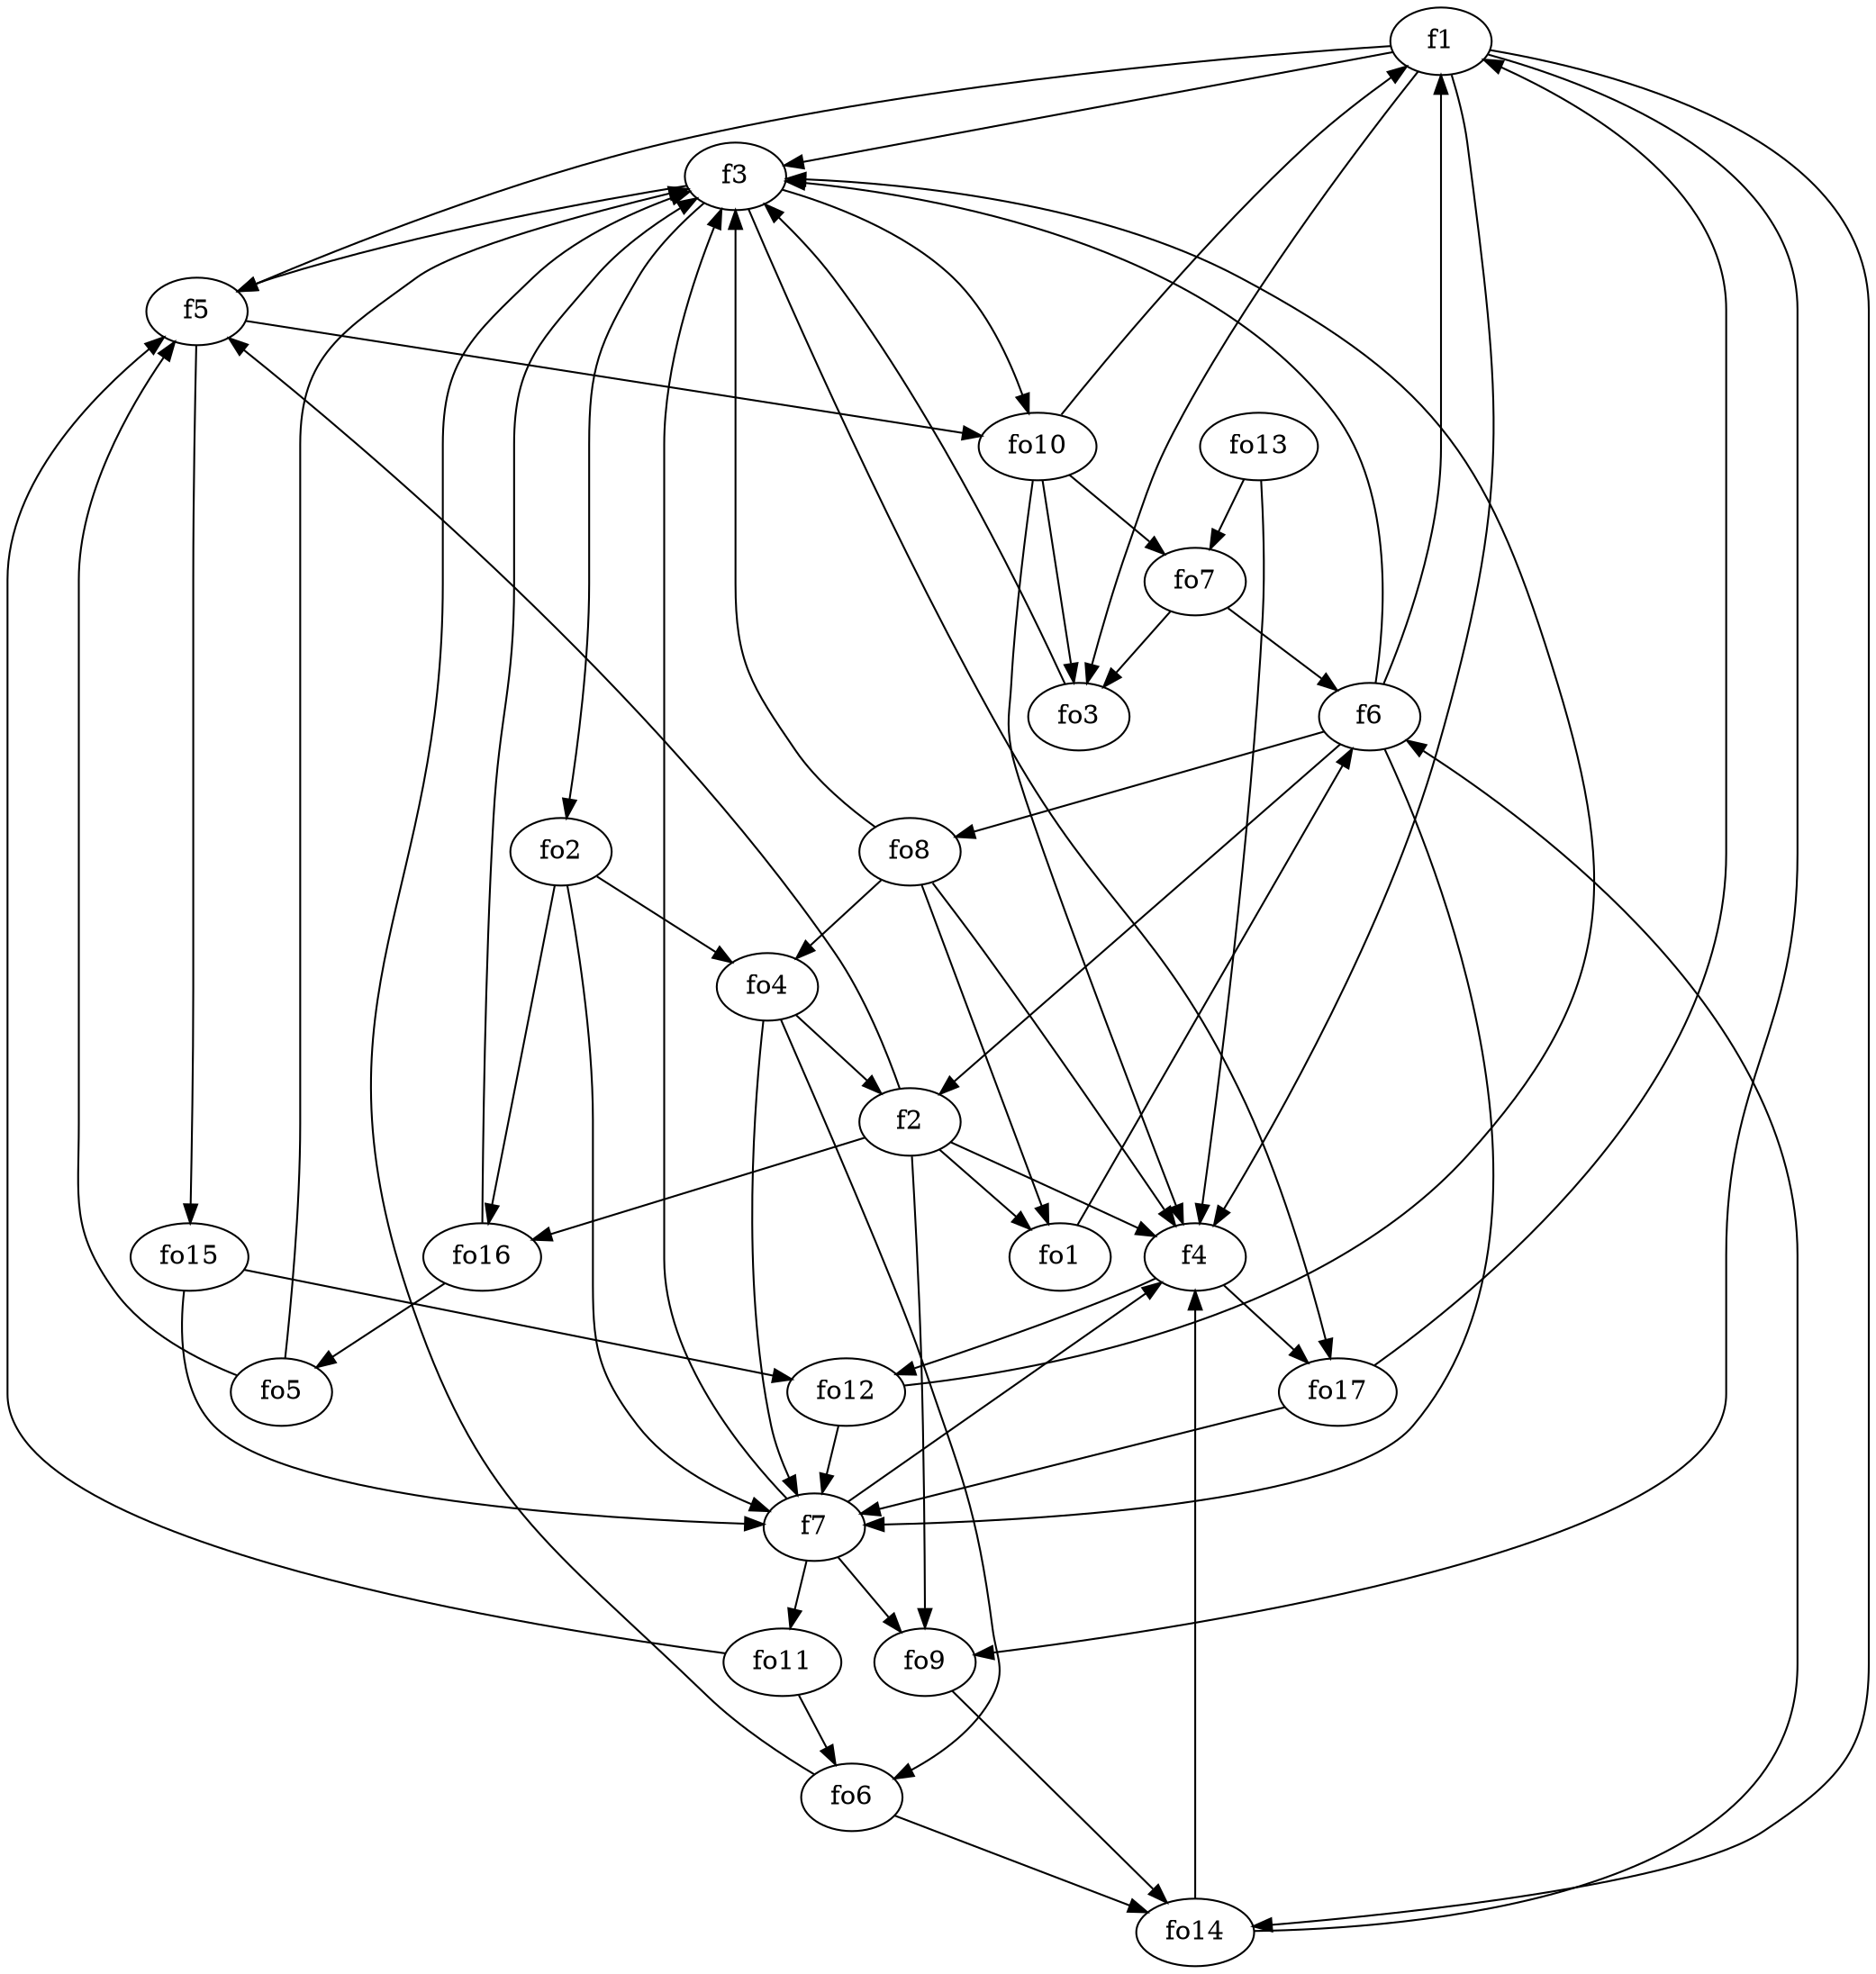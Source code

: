 strict digraph  {
f1;
f2;
f3;
f4;
f5;
f6;
f7;
fo1;
fo2;
fo3;
fo4;
fo5;
fo6;
fo7;
fo8;
fo9;
fo10;
fo11;
fo12;
fo13;
fo14;
fo15;
fo16;
fo17;
f1 -> f4  [weight=2];
f1 -> fo9  [weight=2];
f1 -> fo14  [weight=2];
f1 -> fo3  [weight=2];
f1 -> f5  [weight=2];
f1 -> f3  [weight=2];
f2 -> f4  [weight=2];
f2 -> fo16  [weight=2];
f2 -> fo9  [weight=2];
f2 -> f5  [weight=2];
f2 -> fo1  [weight=2];
f3 -> fo2  [weight=2];
f3 -> fo10  [weight=2];
f3 -> fo17  [weight=2];
f3 -> f5  [weight=2];
f4 -> fo12  [weight=2];
f4 -> fo17  [weight=2];
f5 -> fo15  [weight=2];
f5 -> fo10  [weight=2];
f6 -> f3  [weight=2];
f6 -> f2  [weight=2];
f6 -> f7  [weight=2];
f6 -> fo8  [weight=2];
f6 -> f1  [weight=2];
f7 -> f3  [weight=2];
f7 -> f4  [weight=2];
f7 -> fo11  [weight=2];
f7 -> fo9  [weight=2];
fo1 -> f6  [weight=2];
fo2 -> f7  [weight=2];
fo2 -> fo16  [weight=2];
fo2 -> fo4  [weight=2];
fo3 -> f3  [weight=2];
fo4 -> f2  [weight=2];
fo4 -> fo6  [weight=2];
fo4 -> f7  [weight=2];
fo5 -> f3  [weight=2];
fo5 -> f5  [weight=2];
fo6 -> fo14  [weight=2];
fo6 -> f3  [weight=2];
fo7 -> fo3  [weight=2];
fo7 -> f6  [weight=2];
fo8 -> f4  [weight=2];
fo8 -> fo1  [weight=2];
fo8 -> fo4  [weight=2];
fo8 -> f3  [weight=2];
fo9 -> fo14  [weight=2];
fo10 -> fo3  [weight=2];
fo10 -> f4  [weight=2];
fo10 -> f1  [weight=2];
fo10 -> fo7  [weight=2];
fo11 -> f5  [weight=2];
fo11 -> fo6  [weight=2];
fo12 -> f3  [weight=2];
fo12 -> f7  [weight=2];
fo13 -> fo7  [weight=2];
fo13 -> f4  [weight=2];
fo14 -> f6  [weight=2];
fo14 -> f4  [weight=2];
fo15 -> f7  [weight=2];
fo15 -> fo12  [weight=2];
fo16 -> fo5  [weight=2];
fo16 -> f3  [weight=2];
fo17 -> f1  [weight=2];
fo17 -> f7  [weight=2];
}
